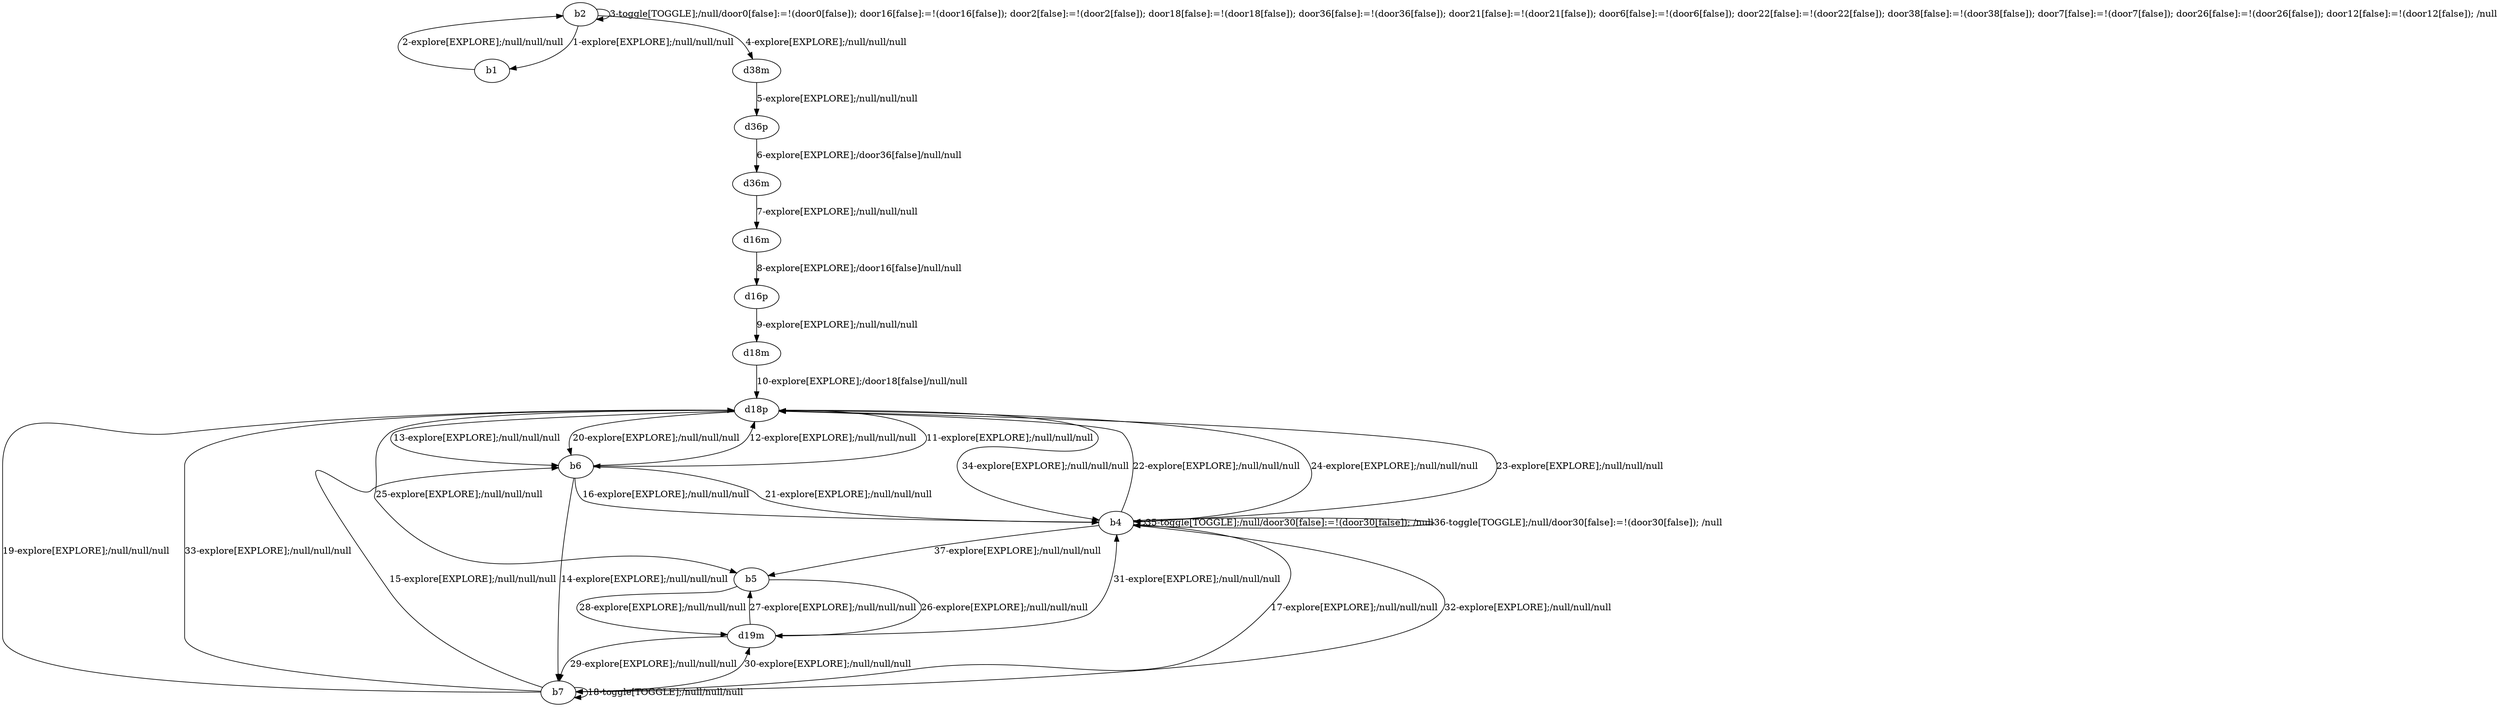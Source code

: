 # Total number of goals covered by this test: 2
# d18p --> b5
# b4 --> d18p

digraph g {
"b2" -> "b1" [label = "1-explore[EXPLORE];/null/null/null"];
"b1" -> "b2" [label = "2-explore[EXPLORE];/null/null/null"];
"b2" -> "b2" [label = "3-toggle[TOGGLE];/null/door0[false]:=!(door0[false]); door16[false]:=!(door16[false]); door2[false]:=!(door2[false]); door18[false]:=!(door18[false]); door36[false]:=!(door36[false]); door21[false]:=!(door21[false]); door6[false]:=!(door6[false]); door22[false]:=!(door22[false]); door38[false]:=!(door38[false]); door7[false]:=!(door7[false]); door26[false]:=!(door26[false]); door12[false]:=!(door12[false]); /null"];
"b2" -> "d38m" [label = "4-explore[EXPLORE];/null/null/null"];
"d38m" -> "d36p" [label = "5-explore[EXPLORE];/null/null/null"];
"d36p" -> "d36m" [label = "6-explore[EXPLORE];/door36[false]/null/null"];
"d36m" -> "d16m" [label = "7-explore[EXPLORE];/null/null/null"];
"d16m" -> "d16p" [label = "8-explore[EXPLORE];/door16[false]/null/null"];
"d16p" -> "d18m" [label = "9-explore[EXPLORE];/null/null/null"];
"d18m" -> "d18p" [label = "10-explore[EXPLORE];/door18[false]/null/null"];
"d18p" -> "b6" [label = "11-explore[EXPLORE];/null/null/null"];
"b6" -> "d18p" [label = "12-explore[EXPLORE];/null/null/null"];
"d18p" -> "b6" [label = "13-explore[EXPLORE];/null/null/null"];
"b6" -> "b7" [label = "14-explore[EXPLORE];/null/null/null"];
"b7" -> "b6" [label = "15-explore[EXPLORE];/null/null/null"];
"b6" -> "b4" [label = "16-explore[EXPLORE];/null/null/null"];
"b4" -> "b7" [label = "17-explore[EXPLORE];/null/null/null"];
"b7" -> "b7" [label = "18-toggle[TOGGLE];/null/null/null"];
"b7" -> "d18p" [label = "19-explore[EXPLORE];/null/null/null"];
"d18p" -> "b6" [label = "20-explore[EXPLORE];/null/null/null"];
"b6" -> "b4" [label = "21-explore[EXPLORE];/null/null/null"];
"b4" -> "d18p" [label = "22-explore[EXPLORE];/null/null/null"];
"d18p" -> "b4" [label = "23-explore[EXPLORE];/null/null/null"];
"b4" -> "d18p" [label = "24-explore[EXPLORE];/null/null/null"];
"d18p" -> "b5" [label = "25-explore[EXPLORE];/null/null/null"];
"b5" -> "d19m" [label = "26-explore[EXPLORE];/null/null/null"];
"d19m" -> "b5" [label = "27-explore[EXPLORE];/null/null/null"];
"b5" -> "d19m" [label = "28-explore[EXPLORE];/null/null/null"];
"d19m" -> "b7" [label = "29-explore[EXPLORE];/null/null/null"];
"b7" -> "d19m" [label = "30-explore[EXPLORE];/null/null/null"];
"d19m" -> "b4" [label = "31-explore[EXPLORE];/null/null/null"];
"b4" -> "b7" [label = "32-explore[EXPLORE];/null/null/null"];
"b7" -> "d18p" [label = "33-explore[EXPLORE];/null/null/null"];
"d18p" -> "b4" [label = "34-explore[EXPLORE];/null/null/null"];
"b4" -> "b4" [label = "35-toggle[TOGGLE];/null/door30[false]:=!(door30[false]); /null"];
"b4" -> "b4" [label = "36-toggle[TOGGLE];/null/door30[false]:=!(door30[false]); /null"];
"b4" -> "b5" [label = "37-explore[EXPLORE];/null/null/null"];
}